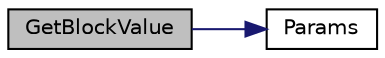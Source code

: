 digraph "GetBlockValue"
{
  edge [fontname="Helvetica",fontsize="10",labelfontname="Helvetica",labelfontsize="10"];
  node [fontname="Helvetica",fontsize="10",shape=record];
  rankdir="LR";
  Node587 [label="GetBlockValue",height=0.2,width=0.4,color="black", fillcolor="grey75", style="filled", fontcolor="black"];
  Node587 -> Node588 [color="midnightblue",fontsize="10",style="solid",fontname="Helvetica"];
  Node588 [label="Params",height=0.2,width=0.4,color="black", fillcolor="white", style="filled",URL="$chainparams_8cpp.html#ace5c5b706d71a324a417dd2db394fd4a",tooltip="Return the currently selected parameters. "];
}
